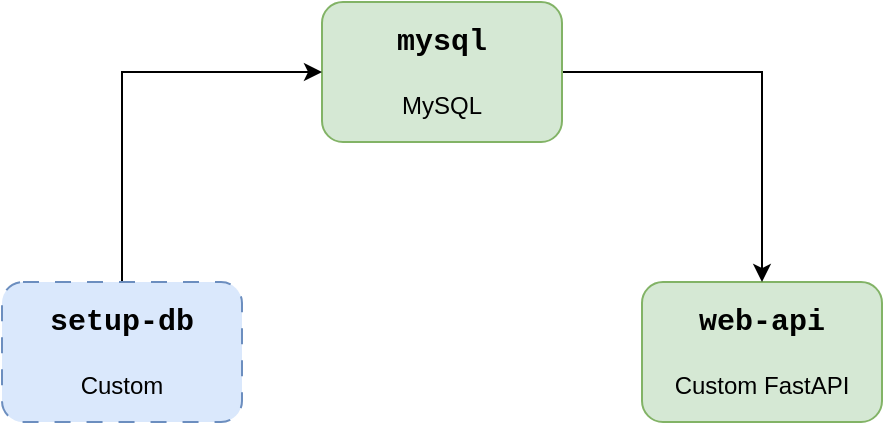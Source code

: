 <mxfile version="25.0.3">
  <diagram name="Página-1" id="sKnrMxm5v_qYowO8_4S5">
    <mxGraphModel dx="1018" dy="687" grid="1" gridSize="10" guides="1" tooltips="1" connect="1" arrows="1" fold="1" page="1" pageScale="1" pageWidth="850" pageHeight="1100" math="0" shadow="0">
      <root>
        <mxCell id="0" />
        <mxCell id="1" parent="0" />
        <mxCell id="yTeYaSASekbW8hYLHKoI-1" value="&lt;div&gt;&lt;font style=&quot;font-size: 15px;&quot; face=&quot;Courier New&quot;&gt;&lt;b style=&quot;&quot;&gt;web-api&lt;/b&gt;&lt;/font&gt;&lt;/div&gt;&lt;div&gt;&lt;br&gt;&lt;/div&gt;Custom FastAPI" style="rounded=1;whiteSpace=wrap;html=1;fillColor=#d5e8d4;strokeColor=#82b366;" parent="1" vertex="1">
          <mxGeometry x="360" y="190" width="120" height="70" as="geometry" />
        </mxCell>
        <mxCell id="wGOp5PBhXYcLamSUFxW2-6" style="edgeStyle=orthogonalEdgeStyle;rounded=0;orthogonalLoop=1;jettySize=auto;html=1;" edge="1" parent="1" source="wGOp5PBhXYcLamSUFxW2-1" target="yTeYaSASekbW8hYLHKoI-1">
          <mxGeometry relative="1" as="geometry" />
        </mxCell>
        <mxCell id="wGOp5PBhXYcLamSUFxW2-1" value="&lt;div&gt;&lt;font face=&quot;Courier New&quot; style=&quot;font-size: 15px;&quot;&gt;&lt;b&gt;mysql&lt;/b&gt;&lt;/font&gt;&lt;/div&gt;&lt;div&gt;&lt;br&gt;&lt;/div&gt;MySQL" style="rounded=1;whiteSpace=wrap;html=1;fillColor=#d5e8d4;strokeColor=#82b366;" vertex="1" parent="1">
          <mxGeometry x="200" y="50" width="120" height="70" as="geometry" />
        </mxCell>
        <mxCell id="wGOp5PBhXYcLamSUFxW2-7" style="edgeStyle=orthogonalEdgeStyle;rounded=0;orthogonalLoop=1;jettySize=auto;html=1;exitX=0.5;exitY=0;exitDx=0;exitDy=0;entryX=0;entryY=0.5;entryDx=0;entryDy=0;" edge="1" parent="1" source="wGOp5PBhXYcLamSUFxW2-5" target="wGOp5PBhXYcLamSUFxW2-1">
          <mxGeometry relative="1" as="geometry" />
        </mxCell>
        <mxCell id="wGOp5PBhXYcLamSUFxW2-5" value="&lt;div&gt;&lt;font face=&quot;Courier New&quot; style=&quot;font-size: 15px;&quot;&gt;&lt;b&gt;setup-db&lt;/b&gt;&lt;/font&gt;&lt;/div&gt;&lt;div&gt;&lt;br&gt;&lt;/div&gt;Custom" style="rounded=1;whiteSpace=wrap;html=1;dashed=1;dashPattern=8 8;fillColor=#dae8fc;strokeColor=#6c8ebf;" vertex="1" parent="1">
          <mxGeometry x="40" y="190" width="120" height="70" as="geometry" />
        </mxCell>
      </root>
    </mxGraphModel>
  </diagram>
</mxfile>
